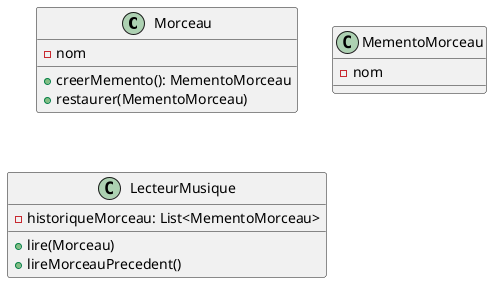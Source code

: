 @startuml Memento

class Morceau {
    - nom
    + creerMemento(): MementoMorceau
    + restaurer(MementoMorceau)
}

class MementoMorceau {
    - nom
}

class LecteurMusique {
    - historiqueMorceau: List<MementoMorceau>
    + lire(Morceau)
    + lireMorceauPrecedent()
}

@enduml